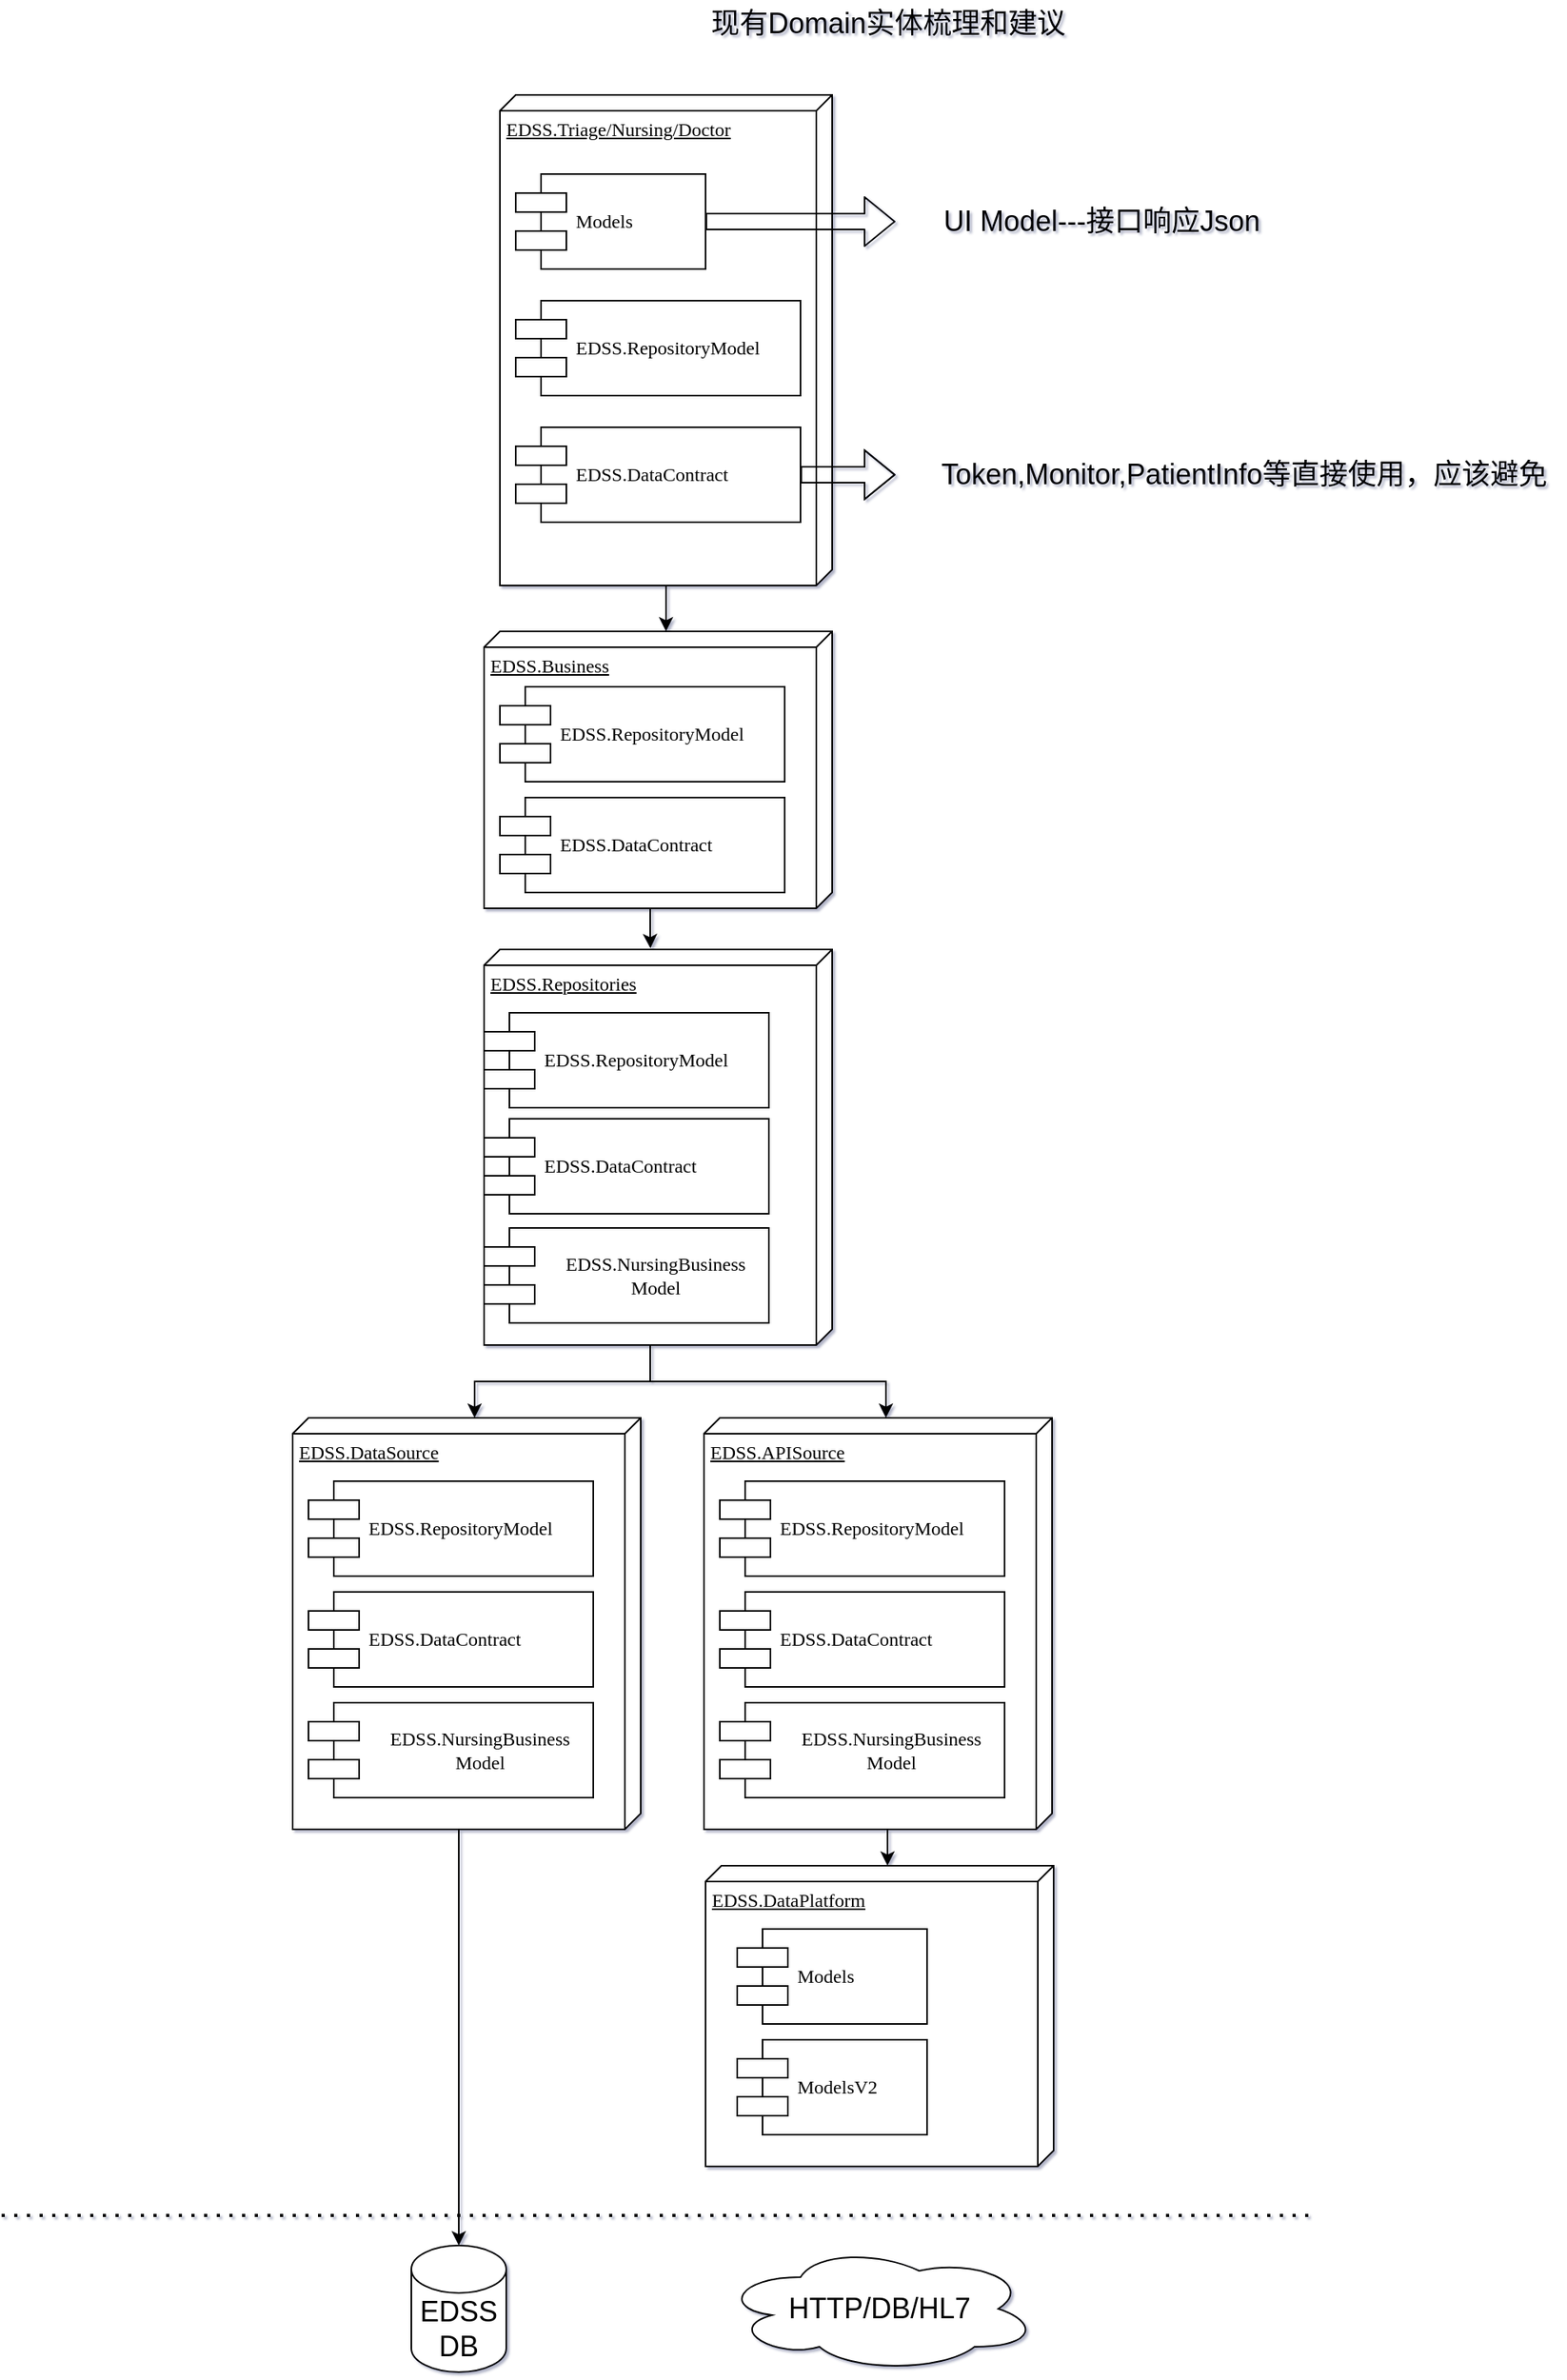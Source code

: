 <mxfile version="14.8.6" type="github">
  <diagram name="Page-1" id="5f0bae14-7c28-e335-631c-24af17079c00">
    <mxGraphModel dx="2138" dy="556" grid="1" gridSize="10" guides="1" tooltips="1" connect="1" arrows="1" fold="1" page="1" pageScale="1" pageWidth="1100" pageHeight="850" background="none" math="0" shadow="1">
      <root>
        <mxCell id="0" />
        <mxCell id="1" parent="0" />
        <mxCell id="Fejk4QI_jDKwbszipvCR-11" style="edgeStyle=orthogonalEdgeStyle;rounded=0;orthogonalLoop=1;jettySize=auto;html=1;exitX=0;exitY=0;exitDx=310;exitDy=110;exitPerimeter=0;entryX=0;entryY=0;entryDx=0;entryDy=105;entryPerimeter=0;" edge="1" parent="1" source="39150e848f15840c-1" target="Fejk4QI_jDKwbszipvCR-7">
          <mxGeometry relative="1" as="geometry">
            <mxPoint x="235" y="435" as="targetPoint" />
          </mxGeometry>
        </mxCell>
        <mxCell id="39150e848f15840c-1" value="EDSS.Triage/Nursing/Doctor" style="verticalAlign=top;align=left;spacingTop=8;spacingLeft=2;spacingRight=12;shape=cube;size=10;direction=south;fontStyle=4;html=1;rounded=0;shadow=0;comic=0;labelBackgroundColor=none;strokeWidth=1;fontFamily=Verdana;fontSize=12" parent="1" vertex="1">
          <mxGeometry x="130" y="60" width="210" height="310" as="geometry" />
        </mxCell>
        <mxCell id="39150e848f15840c-5" value="Models" style="shape=component;align=left;spacingLeft=36;rounded=0;shadow=0;comic=0;labelBackgroundColor=none;strokeWidth=1;fontFamily=Verdana;fontSize=12;html=1;" parent="1" vertex="1">
          <mxGeometry x="140" y="110" width="120" height="60" as="geometry" />
        </mxCell>
        <mxCell id="Fejk4QI_jDKwbszipvCR-18" style="edgeStyle=orthogonalEdgeStyle;rounded=0;orthogonalLoop=1;jettySize=auto;html=1;exitX=0;exitY=0;exitDx=130;exitDy=115;exitPerimeter=0;fontSize=18;entryX=0;entryY=0;entryDx=0;entryDy=105;entryPerimeter=0;" edge="1" parent="1" source="Fejk4QI_jDKwbszipvCR-1" target="Fejk4QI_jDKwbszipvCR-15">
          <mxGeometry relative="1" as="geometry">
            <mxPoint x="235" y="859" as="targetPoint" />
          </mxGeometry>
        </mxCell>
        <mxCell id="Fejk4QI_jDKwbszipvCR-19" style="edgeStyle=orthogonalEdgeStyle;rounded=0;orthogonalLoop=1;jettySize=auto;html=1;exitX=0;exitY=0;exitDx=130;exitDy=115;exitPerimeter=0;entryX=0;entryY=0;entryDx=0;entryDy=105;entryPerimeter=0;fontSize=18;" edge="1" parent="1" source="Fejk4QI_jDKwbszipvCR-1" target="Fejk4QI_jDKwbszipvCR-4">
          <mxGeometry relative="1" as="geometry" />
        </mxCell>
        <mxCell id="Fejk4QI_jDKwbszipvCR-1" value="EDSS.Repositories" style="verticalAlign=top;align=left;spacingTop=8;spacingLeft=2;spacingRight=12;shape=cube;size=10;direction=south;fontStyle=4;html=1;rounded=0;shadow=0;comic=0;labelBackgroundColor=none;strokeWidth=1;fontFamily=Verdana;fontSize=12" vertex="1" parent="1">
          <mxGeometry x="120" y="600" width="220" height="250" as="geometry" />
        </mxCell>
        <mxCell id="Fejk4QI_jDKwbszipvCR-2" value="EDSS.RepositoryModel" style="shape=component;align=left;spacingLeft=36;rounded=0;shadow=0;comic=0;labelBackgroundColor=none;strokeWidth=1;fontFamily=Verdana;fontSize=12;html=1;" vertex="1" parent="1">
          <mxGeometry x="120" y="640" width="180" height="60" as="geometry" />
        </mxCell>
        <mxCell id="Fejk4QI_jDKwbszipvCR-3" value="EDSS.DataPlatform" style="verticalAlign=top;align=left;spacingTop=8;spacingLeft=2;spacingRight=12;shape=cube;size=10;direction=south;fontStyle=4;html=1;rounded=0;shadow=0;comic=0;labelBackgroundColor=none;strokeWidth=1;fontFamily=Verdana;fontSize=12" vertex="1" parent="1">
          <mxGeometry x="260" y="1179" width="220" height="190" as="geometry" />
        </mxCell>
        <mxCell id="Fejk4QI_jDKwbszipvCR-28" style="edgeStyle=orthogonalEdgeStyle;rounded=0;orthogonalLoop=1;jettySize=auto;html=1;exitX=0;exitY=0;exitDx=260;exitDy=115;exitPerimeter=0;entryX=0;entryY=0;entryDx=0;entryDy=105;entryPerimeter=0;fontSize=18;" edge="1" parent="1" source="Fejk4QI_jDKwbszipvCR-4" target="Fejk4QI_jDKwbszipvCR-3">
          <mxGeometry relative="1" as="geometry" />
        </mxCell>
        <mxCell id="Fejk4QI_jDKwbszipvCR-4" value="EDSS.APISource" style="verticalAlign=top;align=left;spacingTop=8;spacingLeft=2;spacingRight=12;shape=cube;size=10;direction=south;fontStyle=4;html=1;rounded=0;shadow=0;comic=0;labelBackgroundColor=none;strokeWidth=1;fontFamily=Verdana;fontSize=12" vertex="1" parent="1">
          <mxGeometry x="259" y="896" width="220" height="260" as="geometry" />
        </mxCell>
        <mxCell id="Fejk4QI_jDKwbszipvCR-5" value="Models" style="shape=component;align=left;spacingLeft=36;rounded=0;shadow=0;comic=0;labelBackgroundColor=none;strokeWidth=1;fontFamily=Verdana;fontSize=12;html=1;" vertex="1" parent="1">
          <mxGeometry x="280" y="1219" width="120" height="60" as="geometry" />
        </mxCell>
        <mxCell id="Fejk4QI_jDKwbszipvCR-6" value="EDSS.RepositoryModel" style="shape=component;align=left;spacingLeft=36;rounded=0;shadow=0;comic=0;labelBackgroundColor=none;strokeWidth=1;fontFamily=Verdana;fontSize=12;html=1;" vertex="1" parent="1">
          <mxGeometry x="269" y="936" width="180" height="60" as="geometry" />
        </mxCell>
        <mxCell id="Fejk4QI_jDKwbszipvCR-14" style="edgeStyle=orthogonalEdgeStyle;rounded=0;orthogonalLoop=1;jettySize=auto;html=1;exitX=0;exitY=0;exitDx=130;exitDy=115;exitPerimeter=0;entryX=-0.003;entryY=0.522;entryDx=0;entryDy=0;entryPerimeter=0;fontSize=18;" edge="1" parent="1" source="Fejk4QI_jDKwbszipvCR-7" target="Fejk4QI_jDKwbszipvCR-1">
          <mxGeometry relative="1" as="geometry" />
        </mxCell>
        <mxCell id="Fejk4QI_jDKwbszipvCR-7" value="EDSS.Business" style="verticalAlign=top;align=left;spacingTop=8;spacingLeft=2;spacingRight=12;shape=cube;size=10;direction=south;fontStyle=4;html=1;rounded=0;shadow=0;comic=0;labelBackgroundColor=none;strokeWidth=1;fontFamily=Verdana;fontSize=12" vertex="1" parent="1">
          <mxGeometry x="120" y="399" width="220" height="175" as="geometry" />
        </mxCell>
        <mxCell id="Fejk4QI_jDKwbszipvCR-9" value="EDSS.RepositoryModel" style="shape=component;align=left;spacingLeft=36;rounded=0;shadow=0;comic=0;labelBackgroundColor=none;strokeWidth=1;fontFamily=Verdana;fontSize=12;html=1;" vertex="1" parent="1">
          <mxGeometry x="130" y="434" width="180" height="60" as="geometry" />
        </mxCell>
        <mxCell id="Fejk4QI_jDKwbszipvCR-10" value="EDSS.RepositoryModel" style="shape=component;align=left;spacingLeft=36;rounded=0;shadow=0;comic=0;labelBackgroundColor=none;strokeWidth=1;fontFamily=Verdana;fontSize=12;html=1;" vertex="1" parent="1">
          <mxGeometry x="140" y="190" width="180" height="60" as="geometry" />
        </mxCell>
        <mxCell id="Fejk4QI_jDKwbszipvCR-33" style="edgeStyle=orthogonalEdgeStyle;shape=flexArrow;rounded=0;orthogonalLoop=1;jettySize=auto;html=1;exitX=1;exitY=0.5;exitDx=0;exitDy=0;fontSize=18;" edge="1" parent="1" source="Fejk4QI_jDKwbszipvCR-12">
          <mxGeometry relative="1" as="geometry">
            <mxPoint x="380" y="300" as="targetPoint" />
          </mxGeometry>
        </mxCell>
        <mxCell id="Fejk4QI_jDKwbszipvCR-12" value="EDSS.DataContract" style="shape=component;align=left;spacingLeft=36;rounded=0;shadow=0;comic=0;labelBackgroundColor=none;strokeWidth=1;fontFamily=Verdana;fontSize=12;html=1;" vertex="1" parent="1">
          <mxGeometry x="140" y="270" width="180" height="60" as="geometry" />
        </mxCell>
        <mxCell id="Fejk4QI_jDKwbszipvCR-13" value="现有Domain实体梳理和建议" style="text;html=1;resizable=0;autosize=1;align=center;verticalAlign=middle;points=[];fillColor=none;strokeColor=none;rounded=0;fontSize=18;" vertex="1" parent="1">
          <mxGeometry x="255" width="240" height="30" as="geometry" />
        </mxCell>
        <mxCell id="Fejk4QI_jDKwbszipvCR-24" style="edgeStyle=orthogonalEdgeStyle;rounded=0;orthogonalLoop=1;jettySize=auto;html=1;exitX=0;exitY=0;exitDx=260;exitDy=115;exitPerimeter=0;entryX=0.5;entryY=0;entryDx=0;entryDy=0;entryPerimeter=0;fontSize=18;" edge="1" parent="1" source="Fejk4QI_jDKwbszipvCR-15" target="Fejk4QI_jDKwbszipvCR-23">
          <mxGeometry relative="1" as="geometry" />
        </mxCell>
        <mxCell id="Fejk4QI_jDKwbszipvCR-15" value="EDSS.DataSource" style="verticalAlign=top;align=left;spacingTop=8;spacingLeft=2;spacingRight=12;shape=cube;size=10;direction=south;fontStyle=4;html=1;rounded=0;shadow=0;comic=0;labelBackgroundColor=none;strokeWidth=1;fontFamily=Verdana;fontSize=12" vertex="1" parent="1">
          <mxGeometry x="-1" y="896" width="220" height="260" as="geometry" />
        </mxCell>
        <mxCell id="Fejk4QI_jDKwbszipvCR-16" value="EDSS.RepositoryModel" style="shape=component;align=left;spacingLeft=36;rounded=0;shadow=0;comic=0;labelBackgroundColor=none;strokeWidth=1;fontFamily=Verdana;fontSize=12;html=1;" vertex="1" parent="1">
          <mxGeometry x="9" y="936" width="180" height="60" as="geometry" />
        </mxCell>
        <mxCell id="Fejk4QI_jDKwbszipvCR-20" value="EDSS.DataContract" style="shape=component;align=left;spacingLeft=36;rounded=0;shadow=0;comic=0;labelBackgroundColor=none;strokeWidth=1;fontFamily=Verdana;fontSize=12;html=1;" vertex="1" parent="1">
          <mxGeometry x="9" y="1006" width="180" height="60" as="geometry" />
        </mxCell>
        <mxCell id="Fejk4QI_jDKwbszipvCR-21" value="EDSS.NursingBusiness&lt;br&gt;Model" style="shape=component;align=center;spacingLeft=36;rounded=0;shadow=0;comic=0;labelBackgroundColor=none;strokeWidth=1;fontFamily=Verdana;fontSize=12;html=1;" vertex="1" parent="1">
          <mxGeometry x="9" y="1076" width="180" height="60" as="geometry" />
        </mxCell>
        <mxCell id="Fejk4QI_jDKwbszipvCR-23" value="EDSS&lt;br&gt;DB" style="shape=cylinder3;whiteSpace=wrap;html=1;boundedLbl=1;backgroundOutline=1;size=15;fontSize=18;align=center;" vertex="1" parent="1">
          <mxGeometry x="74" y="1419" width="60" height="80" as="geometry" />
        </mxCell>
        <mxCell id="Fejk4QI_jDKwbszipvCR-26" value="EDSS.DataContract" style="shape=component;align=left;spacingLeft=36;rounded=0;shadow=0;comic=0;labelBackgroundColor=none;strokeWidth=1;fontFamily=Verdana;fontSize=12;html=1;" vertex="1" parent="1">
          <mxGeometry x="269" y="1006" width="180" height="60" as="geometry" />
        </mxCell>
        <mxCell id="Fejk4QI_jDKwbszipvCR-27" value="EDSS.NursingBusiness&lt;br&gt;Model" style="shape=component;align=center;spacingLeft=36;rounded=0;shadow=0;comic=0;labelBackgroundColor=none;strokeWidth=1;fontFamily=Verdana;fontSize=12;html=1;" vertex="1" parent="1">
          <mxGeometry x="269" y="1076" width="180" height="60" as="geometry" />
        </mxCell>
        <mxCell id="Fejk4QI_jDKwbszipvCR-29" value="ModelsV2" style="shape=component;align=left;spacingLeft=36;rounded=0;shadow=0;comic=0;labelBackgroundColor=none;strokeWidth=1;fontFamily=Verdana;fontSize=12;html=1;" vertex="1" parent="1">
          <mxGeometry x="280" y="1289" width="120" height="60" as="geometry" />
        </mxCell>
        <mxCell id="Fejk4QI_jDKwbszipvCR-30" value="HTTP/DB/HL7" style="ellipse;shape=cloud;whiteSpace=wrap;html=1;fontSize=18;align=center;" vertex="1" parent="1">
          <mxGeometry x="270" y="1419" width="200" height="80" as="geometry" />
        </mxCell>
        <mxCell id="Fejk4QI_jDKwbszipvCR-31" value="" style="endArrow=none;dashed=1;html=1;dashPattern=1 3;strokeWidth=2;fontSize=18;" edge="1" parent="1">
          <mxGeometry width="50" height="50" relative="1" as="geometry">
            <mxPoint x="-185" y="1400" as="sourcePoint" />
            <mxPoint x="645" y="1400" as="targetPoint" />
          </mxGeometry>
        </mxCell>
        <mxCell id="Fejk4QI_jDKwbszipvCR-32" value="Token,Monitor,PatientInfo等直接使用，应该避免" style="text;html=1;resizable=0;autosize=1;align=center;verticalAlign=middle;points=[];fillColor=none;strokeColor=none;rounded=0;fontSize=18;" vertex="1" parent="1">
          <mxGeometry x="400" y="285" width="400" height="30" as="geometry" />
        </mxCell>
        <mxCell id="Fejk4QI_jDKwbszipvCR-34" value="EDSS.DataContract" style="shape=component;align=left;spacingLeft=36;rounded=0;shadow=0;comic=0;labelBackgroundColor=none;strokeWidth=1;fontFamily=Verdana;fontSize=12;html=1;" vertex="1" parent="1">
          <mxGeometry x="130" y="504" width="180" height="60" as="geometry" />
        </mxCell>
        <mxCell id="Fejk4QI_jDKwbszipvCR-35" value="EDSS.DataContract" style="shape=component;align=left;spacingLeft=36;rounded=0;shadow=0;comic=0;labelBackgroundColor=none;strokeWidth=1;fontFamily=Verdana;fontSize=12;html=1;" vertex="1" parent="1">
          <mxGeometry x="120" y="707" width="180" height="60" as="geometry" />
        </mxCell>
        <mxCell id="Fejk4QI_jDKwbszipvCR-36" value="EDSS.NursingBusiness&lt;br&gt;Model" style="shape=component;align=center;spacingLeft=36;rounded=0;shadow=0;comic=0;labelBackgroundColor=none;strokeWidth=1;fontFamily=Verdana;fontSize=12;html=1;" vertex="1" parent="1">
          <mxGeometry x="120" y="776" width="180" height="60" as="geometry" />
        </mxCell>
        <mxCell id="Fejk4QI_jDKwbszipvCR-37" value="" style="shape=flexArrow;endArrow=classic;html=1;fontSize=18;" edge="1" parent="1" source="39150e848f15840c-5">
          <mxGeometry width="50" height="50" relative="1" as="geometry">
            <mxPoint x="400" y="160" as="sourcePoint" />
            <mxPoint x="380" y="140" as="targetPoint" />
          </mxGeometry>
        </mxCell>
        <mxCell id="Fejk4QI_jDKwbszipvCR-38" value="UI Model---接口响应Json" style="text;html=1;resizable=0;autosize=1;align=center;verticalAlign=middle;points=[];fillColor=none;strokeColor=none;rounded=0;fontSize=18;" vertex="1" parent="1">
          <mxGeometry x="400" y="125" width="220" height="30" as="geometry" />
        </mxCell>
      </root>
    </mxGraphModel>
  </diagram>
</mxfile>
